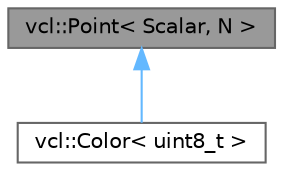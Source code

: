 digraph "vcl::Point&lt; Scalar, N &gt;"
{
 // LATEX_PDF_SIZE
  bgcolor="transparent";
  edge [fontname=Helvetica,fontsize=10,labelfontname=Helvetica,labelfontsize=10];
  node [fontname=Helvetica,fontsize=10,shape=box,height=0.2,width=0.4];
  Node1 [label="vcl::Point\< Scalar, N \>",height=0.2,width=0.4,color="gray40", fillcolor="grey60", style="filled", fontcolor="black",tooltip="The Point class represents an N-dimensional point containing N scalar values."];
  Node1 -> Node2 [dir="back",color="steelblue1",style="solid"];
  Node2 [label="vcl::Color\< uint8_t \>",height=0.2,width=0.4,color="gray40", fillcolor="white", style="filled",URL="$classvcl_1_1Color.html",tooltip="The Color class represents an RGBA color."];
}
